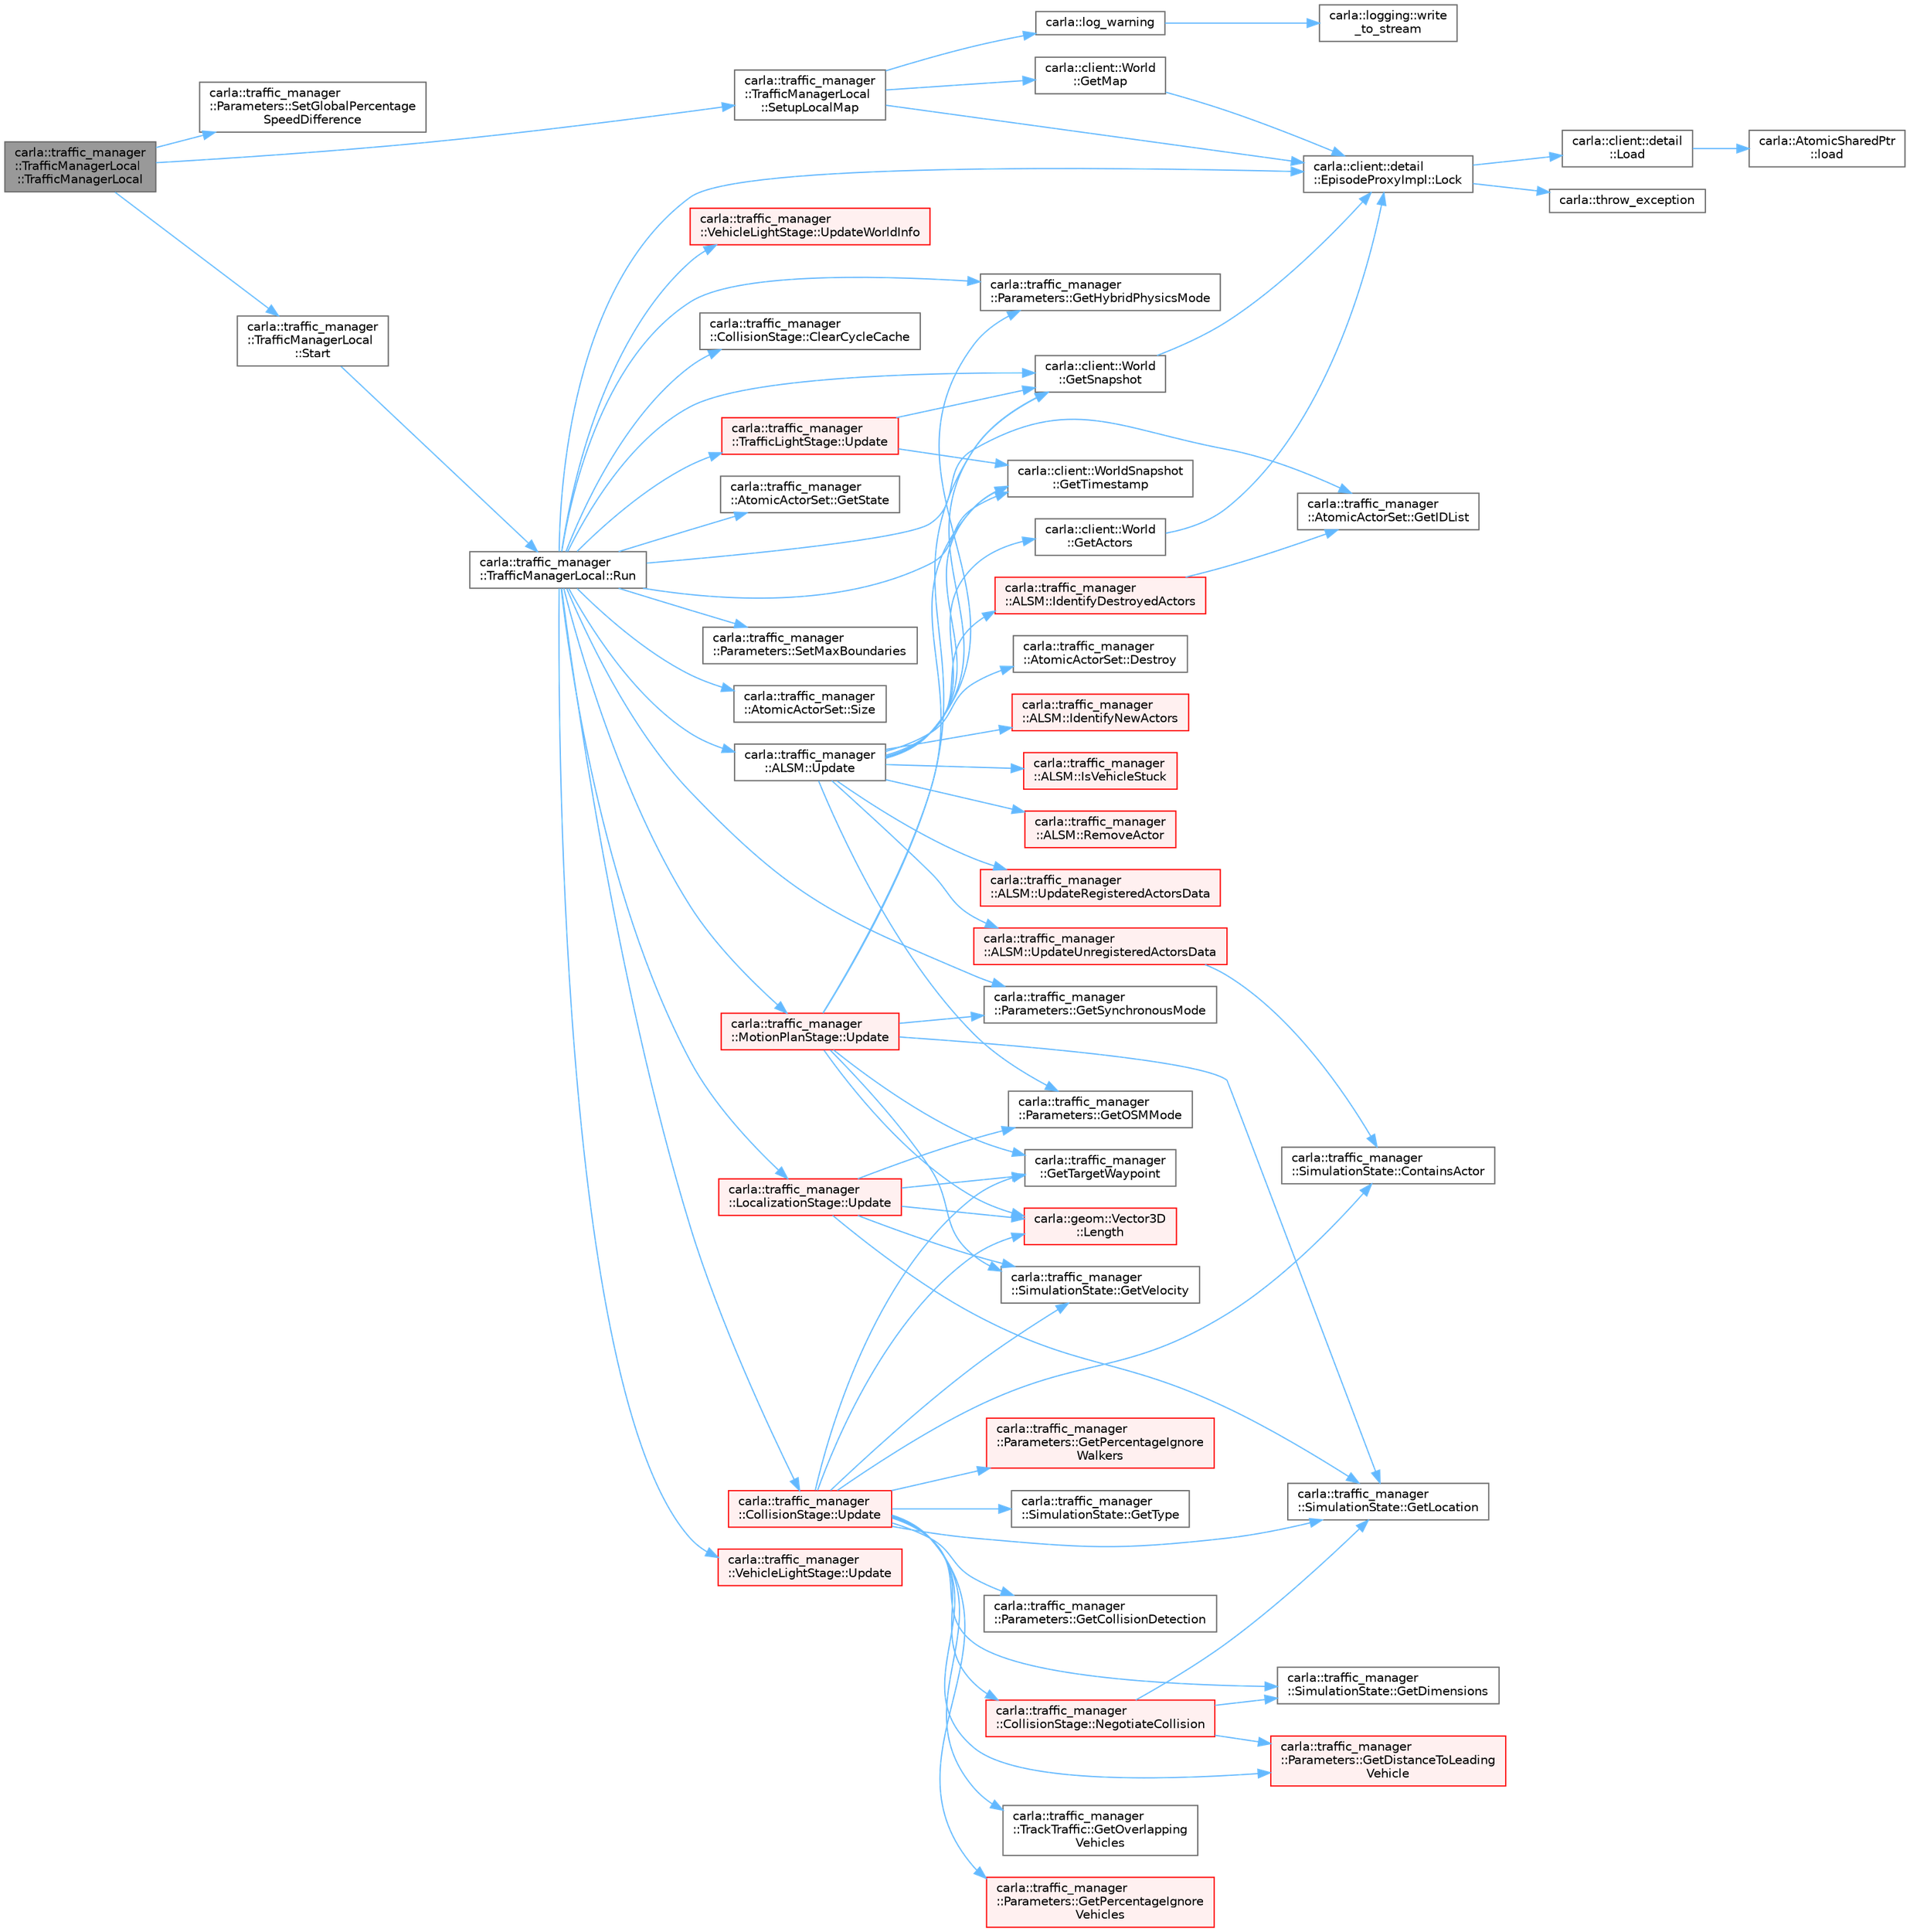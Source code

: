 digraph "carla::traffic_manager::TrafficManagerLocal::TrafficManagerLocal"
{
 // INTERACTIVE_SVG=YES
 // LATEX_PDF_SIZE
  bgcolor="transparent";
  edge [fontname=Helvetica,fontsize=10,labelfontname=Helvetica,labelfontsize=10];
  node [fontname=Helvetica,fontsize=10,shape=box,height=0.2,width=0.4];
  rankdir="LR";
  Node1 [id="Node000001",label="carla::traffic_manager\l::TrafficManagerLocal\l::TrafficManagerLocal",height=0.2,width=0.4,color="gray40", fillcolor="grey60", style="filled", fontcolor="black",tooltip="Private constructor for singleton lifecycle management."];
  Node1 -> Node2 [id="edge1_Node000001_Node000002",color="steelblue1",style="solid",tooltip=" "];
  Node2 [id="Node000002",label="carla::traffic_manager\l::Parameters::SetGlobalPercentage\lSpeedDifference",height=0.2,width=0.4,color="grey40", fillcolor="white", style="filled",URL="$d6/ddb/classcarla_1_1traffic__manager_1_1Parameters.html#abc8b695acbbdbe53f68b14212a8ca961",tooltip="Set a global % decrease in velocity with respect to the speed limit."];
  Node1 -> Node3 [id="edge2_Node000001_Node000003",color="steelblue1",style="solid",tooltip=" "];
  Node3 [id="Node000003",label="carla::traffic_manager\l::TrafficManagerLocal\l::SetupLocalMap",height=0.2,width=0.4,color="grey40", fillcolor="white", style="filled",URL="$da/d0f/classcarla_1_1traffic__manager_1_1TrafficManagerLocal.html#a1f4a6c4d8eb4de7d68c742fa5496919a",tooltip="Method to setup InMemoryMap."];
  Node3 -> Node4 [id="edge3_Node000003_Node000004",color="steelblue1",style="solid",tooltip=" "];
  Node4 [id="Node000004",label="carla::client::World\l::GetMap",height=0.2,width=0.4,color="grey40", fillcolor="white", style="filled",URL="$db/d1f/classcarla_1_1client_1_1World.html#a90f244a1df3efaa63331813736a199a6",tooltip="Return the map that describes this world."];
  Node4 -> Node5 [id="edge4_Node000004_Node000005",color="steelblue1",style="solid",tooltip=" "];
  Node5 [id="Node000005",label="carla::client::detail\l::EpisodeProxyImpl::Lock",height=0.2,width=0.4,color="grey40", fillcolor="white", style="filled",URL="$d1/dd3/classcarla_1_1client_1_1detail_1_1EpisodeProxyImpl.html#aaca857645fbeb6546b4a03a663bb65af",tooltip="Same as TryLock but never return nullptr."];
  Node5 -> Node6 [id="edge5_Node000005_Node000006",color="steelblue1",style="solid",tooltip=" "];
  Node6 [id="Node000006",label="carla::client::detail\l::Load",height=0.2,width=0.4,color="grey40", fillcolor="white", style="filled",URL="$d8/dcd/namespacecarla_1_1client_1_1detail.html#aa47f72a521d97fe3574a56e808b509d8",tooltip=" "];
  Node6 -> Node7 [id="edge6_Node000006_Node000007",color="steelblue1",style="solid",tooltip=" "];
  Node7 [id="Node000007",label="carla::AtomicSharedPtr\l::load",height=0.2,width=0.4,color="grey40", fillcolor="white", style="filled",URL="$d2/dcf/classcarla_1_1AtomicSharedPtr.html#a7bb0b8af178b36c923fedac384b3aad4",tooltip=" "];
  Node5 -> Node8 [id="edge7_Node000005_Node000008",color="steelblue1",style="solid",tooltip=" "];
  Node8 [id="Node000008",label="carla::throw_exception",height=0.2,width=0.4,color="grey40", fillcolor="white", style="filled",URL="$d9/d36/namespacecarla.html#a23602ab663165210a7757d6108f6b3cd",tooltip=" "];
  Node3 -> Node5 [id="edge8_Node000003_Node000005",color="steelblue1",style="solid",tooltip=" "];
  Node3 -> Node9 [id="edge9_Node000003_Node000009",color="steelblue1",style="solid",tooltip=" "];
  Node9 [id="Node000009",label="carla::log_warning",height=0.2,width=0.4,color="grey40", fillcolor="white", style="filled",URL="$d9/d36/namespacecarla.html#aca0bf2b2b37178b5e39c9bdbb5fadeb6",tooltip=" "];
  Node9 -> Node10 [id="edge10_Node000009_Node000010",color="steelblue1",style="solid",tooltip=" "];
  Node10 [id="Node000010",label="carla::logging::write\l_to_stream",height=0.2,width=0.4,color="grey40", fillcolor="white", style="filled",URL="$d2/d8c/namespacecarla_1_1logging.html#a4193666236852fb6a6977299a31445d8",tooltip=" "];
  Node1 -> Node11 [id="edge11_Node000001_Node000011",color="steelblue1",style="solid",tooltip=" "];
  Node11 [id="Node000011",label="carla::traffic_manager\l::TrafficManagerLocal\l::Start",height=0.2,width=0.4,color="grey40", fillcolor="white", style="filled",URL="$da/d0f/classcarla_1_1traffic__manager_1_1TrafficManagerLocal.html#a1ffbdb0bed64f385437d2820a90286d0",tooltip="To start the TrafficManager."];
  Node11 -> Node12 [id="edge12_Node000011_Node000012",color="steelblue1",style="solid",tooltip=" "];
  Node12 [id="Node000012",label="carla::traffic_manager\l::TrafficManagerLocal::Run",height=0.2,width=0.4,color="grey40", fillcolor="white", style="filled",URL="$da/d0f/classcarla_1_1traffic__manager_1_1TrafficManagerLocal.html#a6d67cce3d0e5a48056645270364fe637",tooltip="Initiates thread to run the TrafficManager sequentially."];
  Node12 -> Node13 [id="edge13_Node000012_Node000013",color="steelblue1",style="solid",tooltip=" "];
  Node13 [id="Node000013",label="carla::traffic_manager\l::CollisionStage::ClearCycleCache",height=0.2,width=0.4,color="grey40", fillcolor="white", style="filled",URL="$d1/d26/classcarla_1_1traffic__manager_1_1CollisionStage.html#a56083dd08a37d714b053afe83117e396",tooltip=" "];
  Node12 -> Node14 [id="edge14_Node000012_Node000014",color="steelblue1",style="solid",tooltip=" "];
  Node14 [id="Node000014",label="carla::traffic_manager\l::Parameters::GetHybridPhysicsMode",height=0.2,width=0.4,color="grey40", fillcolor="white", style="filled",URL="$d6/ddb/classcarla_1_1traffic__manager_1_1Parameters.html#ae568df23309a6ddebb42331bdbeef73b",tooltip="Method to retrieve hybrid physics mode."];
  Node12 -> Node15 [id="edge15_Node000012_Node000015",color="steelblue1",style="solid",tooltip=" "];
  Node15 [id="Node000015",label="carla::traffic_manager\l::AtomicActorSet::GetIDList",height=0.2,width=0.4,color="grey40", fillcolor="white", style="filled",URL="$d6/d8c/classcarla_1_1traffic__manager_1_1AtomicActorSet.html#a3e33d35c4c1afe440ecbbe052d04648b",tooltip=" "];
  Node12 -> Node16 [id="edge16_Node000012_Node000016",color="steelblue1",style="solid",tooltip=" "];
  Node16 [id="Node000016",label="carla::client::World\l::GetSnapshot",height=0.2,width=0.4,color="grey40", fillcolor="white", style="filled",URL="$db/d1f/classcarla_1_1client_1_1World.html#a259343e4a40aba854336762e415a4397",tooltip="Return a snapshot of the world at this moment."];
  Node16 -> Node5 [id="edge17_Node000016_Node000005",color="steelblue1",style="solid",tooltip=" "];
  Node12 -> Node17 [id="edge18_Node000012_Node000017",color="steelblue1",style="solid",tooltip=" "];
  Node17 [id="Node000017",label="carla::traffic_manager\l::AtomicActorSet::GetState",height=0.2,width=0.4,color="grey40", fillcolor="white", style="filled",URL="$d6/d8c/classcarla_1_1traffic__manager_1_1AtomicActorSet.html#ab59d429b7bfffa98a5953b56e6b0244e",tooltip=" "];
  Node12 -> Node18 [id="edge19_Node000012_Node000018",color="steelblue1",style="solid",tooltip=" "];
  Node18 [id="Node000018",label="carla::traffic_manager\l::Parameters::GetSynchronousMode",height=0.2,width=0.4,color="grey40", fillcolor="white", style="filled",URL="$d6/ddb/classcarla_1_1traffic__manager_1_1Parameters.html#ab9c3b8926edbad39793deed0e0a0b83c",tooltip="Method to get synchronous mode."];
  Node12 -> Node19 [id="edge20_Node000012_Node000019",color="steelblue1",style="solid",tooltip=" "];
  Node19 [id="Node000019",label="carla::client::WorldSnapshot\l::GetTimestamp",height=0.2,width=0.4,color="grey40", fillcolor="white", style="filled",URL="$d4/dc6/classcarla_1_1client_1_1WorldSnapshot.html#a52ead59d048a20a519b7c78519648c4f",tooltip="Get timestamp of this snapshot."];
  Node12 -> Node5 [id="edge21_Node000012_Node000005",color="steelblue1",style="solid",tooltip=" "];
  Node12 -> Node20 [id="edge22_Node000012_Node000020",color="steelblue1",style="solid",tooltip=" "];
  Node20 [id="Node000020",label="carla::traffic_manager\l::Parameters::SetMaxBoundaries",height=0.2,width=0.4,color="grey40", fillcolor="white", style="filled",URL="$d6/ddb/classcarla_1_1traffic__manager_1_1Parameters.html#a92a6013f86dd02abcbf78a06842deb1e",tooltip="Method to set limits for boundaries when respawning vehicles."];
  Node12 -> Node21 [id="edge23_Node000012_Node000021",color="steelblue1",style="solid",tooltip=" "];
  Node21 [id="Node000021",label="carla::traffic_manager\l::AtomicActorSet::Size",height=0.2,width=0.4,color="grey40", fillcolor="white", style="filled",URL="$d6/d8c/classcarla_1_1traffic__manager_1_1AtomicActorSet.html#ad7b8a1eea19ca801a6d860d2e7c4e723",tooltip=" "];
  Node12 -> Node22 [id="edge24_Node000012_Node000022",color="steelblue1",style="solid",tooltip=" "];
  Node22 [id="Node000022",label="carla::traffic_manager\l::ALSM::Update",height=0.2,width=0.4,color="grey40", fillcolor="white", style="filled",URL="$d2/d75/classcarla_1_1traffic__manager_1_1ALSM.html#a0a506446f6810014b6da12d0dcba0748",tooltip=" "];
  Node22 -> Node23 [id="edge25_Node000022_Node000023",color="steelblue1",style="solid",tooltip=" "];
  Node23 [id="Node000023",label="carla::traffic_manager\l::AtomicActorSet::Destroy",height=0.2,width=0.4,color="grey40", fillcolor="white", style="filled",URL="$d6/d8c/classcarla_1_1traffic__manager_1_1AtomicActorSet.html#a2d1ebadba4b9df27347f89c92d9ad3e0",tooltip=" "];
  Node22 -> Node24 [id="edge26_Node000022_Node000024",color="steelblue1",style="solid",tooltip=" "];
  Node24 [id="Node000024",label="carla::client::World\l::GetActors",height=0.2,width=0.4,color="grey40", fillcolor="white", style="filled",URL="$db/d1f/classcarla_1_1client_1_1World.html#a04a22f65ea5ccd3e93b833503dda6d65",tooltip="Return a list with all the actors currently present in the world."];
  Node24 -> Node5 [id="edge27_Node000024_Node000005",color="steelblue1",style="solid",tooltip=" "];
  Node22 -> Node14 [id="edge28_Node000022_Node000014",color="steelblue1",style="solid",tooltip=" "];
  Node22 -> Node25 [id="edge29_Node000022_Node000025",color="steelblue1",style="solid",tooltip=" "];
  Node25 [id="Node000025",label="carla::traffic_manager\l::Parameters::GetOSMMode",height=0.2,width=0.4,color="grey40", fillcolor="white", style="filled",URL="$d6/ddb/classcarla_1_1traffic__manager_1_1Parameters.html#a471d15917c1e5a13fbdf2a6787443c1d",tooltip="Method to get Open Street Map mode."];
  Node22 -> Node16 [id="edge30_Node000022_Node000016",color="steelblue1",style="solid",tooltip=" "];
  Node22 -> Node19 [id="edge31_Node000022_Node000019",color="steelblue1",style="solid",tooltip=" "];
  Node22 -> Node26 [id="edge32_Node000022_Node000026",color="steelblue1",style="solid",tooltip=" "];
  Node26 [id="Node000026",label="carla::traffic_manager\l::ALSM::IdentifyDestroyedActors",height=0.2,width=0.4,color="red", fillcolor="#FFF0F0", style="filled",URL="$d2/d75/classcarla_1_1traffic__manager_1_1ALSM.html#aef2962d7072799f698d3bd725f8e713f",tooltip=" "];
  Node26 -> Node15 [id="edge33_Node000026_Node000015",color="steelblue1",style="solid",tooltip=" "];
  Node22 -> Node28 [id="edge34_Node000022_Node000028",color="steelblue1",style="solid",tooltip=" "];
  Node28 [id="Node000028",label="carla::traffic_manager\l::ALSM::IdentifyNewActors",height=0.2,width=0.4,color="red", fillcolor="#FFF0F0", style="filled",URL="$d2/d75/classcarla_1_1traffic__manager_1_1ALSM.html#a2bcfbcb3a48589c581f457d4dc4b4095",tooltip=" "];
  Node22 -> Node29 [id="edge35_Node000022_Node000029",color="steelblue1",style="solid",tooltip=" "];
  Node29 [id="Node000029",label="carla::traffic_manager\l::ALSM::IsVehicleStuck",height=0.2,width=0.4,color="red", fillcolor="#FFF0F0", style="filled",URL="$d2/d75/classcarla_1_1traffic__manager_1_1ALSM.html#a8960baa40ebe29297764a3418a7c83f9",tooltip=" "];
  Node22 -> Node31 [id="edge36_Node000022_Node000031",color="steelblue1",style="solid",tooltip=" "];
  Node31 [id="Node000031",label="carla::traffic_manager\l::ALSM::RemoveActor",height=0.2,width=0.4,color="red", fillcolor="#FFF0F0", style="filled",URL="$d2/d75/classcarla_1_1traffic__manager_1_1ALSM.html#a33160b538ce38f9ec4a0942f9fa53d86",tooltip=" "];
  Node22 -> Node41 [id="edge37_Node000022_Node000041",color="steelblue1",style="solid",tooltip=" "];
  Node41 [id="Node000041",label="carla::traffic_manager\l::ALSM::UpdateRegisteredActorsData",height=0.2,width=0.4,color="red", fillcolor="#FFF0F0", style="filled",URL="$d2/d75/classcarla_1_1traffic__manager_1_1ALSM.html#ad15f10c71f3da095c15de0aab2c4462d",tooltip=" "];
  Node22 -> Node57 [id="edge38_Node000022_Node000057",color="steelblue1",style="solid",tooltip=" "];
  Node57 [id="Node000057",label="carla::traffic_manager\l::ALSM::UpdateUnregisteredActorsData",height=0.2,width=0.4,color="red", fillcolor="#FFF0F0", style="filled",URL="$d2/d75/classcarla_1_1traffic__manager_1_1ALSM.html#ab2987ec9734853767e94428fd78421e7",tooltip=" "];
  Node57 -> Node48 [id="edge39_Node000057_Node000048",color="steelblue1",style="solid",tooltip=" "];
  Node48 [id="Node000048",label="carla::traffic_manager\l::SimulationState::ContainsActor",height=0.2,width=0.4,color="grey40", fillcolor="white", style="filled",URL="$d9/d2b/classcarla_1_1traffic__manager_1_1SimulationState.html#a5755ec593372450d03d5f62f3e082a9c",tooltip=" "];
  Node12 -> Node60 [id="edge40_Node000012_Node000060",color="steelblue1",style="solid",tooltip=" "];
  Node60 [id="Node000060",label="carla::traffic_manager\l::CollisionStage::Update",height=0.2,width=0.4,color="red", fillcolor="#FFF0F0", style="filled",URL="$d1/d26/classcarla_1_1traffic__manager_1_1CollisionStage.html#ac446efd585519bce8de5740158758158",tooltip=" "];
  Node60 -> Node48 [id="edge41_Node000060_Node000048",color="steelblue1",style="solid",tooltip=" "];
  Node60 -> Node61 [id="edge42_Node000060_Node000061",color="steelblue1",style="solid",tooltip=" "];
  Node61 [id="Node000061",label="carla::traffic_manager\l::Parameters::GetCollisionDetection",height=0.2,width=0.4,color="grey40", fillcolor="white", style="filled",URL="$d6/ddb/classcarla_1_1traffic__manager_1_1Parameters.html#a25c5a09baf9f4a30fa7fd5da25d60924",tooltip="Method to query collision avoidance rule between a pair of vehicles."];
  Node60 -> Node62 [id="edge43_Node000060_Node000062",color="steelblue1",style="solid",tooltip=" "];
  Node62 [id="Node000062",label="carla::traffic_manager\l::SimulationState::GetDimensions",height=0.2,width=0.4,color="grey40", fillcolor="white", style="filled",URL="$d9/d2b/classcarla_1_1traffic__manager_1_1SimulationState.html#ad6ddbe9d9c32c09b56ca9ac2a0476c4f",tooltip=" "];
  Node60 -> Node63 [id="edge44_Node000060_Node000063",color="steelblue1",style="solid",tooltip=" "];
  Node63 [id="Node000063",label="carla::traffic_manager\l::Parameters::GetDistanceToLeading\lVehicle",height=0.2,width=0.4,color="red", fillcolor="#FFF0F0", style="filled",URL="$d6/ddb/classcarla_1_1traffic__manager_1_1Parameters.html#a1b869a069fdc1d76dd9e71c44b357f82",tooltip="Method to query distance to leading vehicle for a given vehicle."];
  Node60 -> Node50 [id="edge45_Node000060_Node000050",color="steelblue1",style="solid",tooltip=" "];
  Node50 [id="Node000050",label="carla::traffic_manager\l::SimulationState::GetLocation",height=0.2,width=0.4,color="grey40", fillcolor="white", style="filled",URL="$d9/d2b/classcarla_1_1traffic__manager_1_1SimulationState.html#a59ede59f9972bf3dd9fc2c4b6b1e8233",tooltip=" "];
  Node60 -> Node66 [id="edge46_Node000060_Node000066",color="steelblue1",style="solid",tooltip=" "];
  Node66 [id="Node000066",label="carla::traffic_manager\l::TrackTraffic::GetOverlapping\lVehicles",height=0.2,width=0.4,color="grey40", fillcolor="white", style="filled",URL="$d2/d36/classcarla_1_1traffic__manager_1_1TrackTraffic.html#a856482783656c84dc63362a947b91216",tooltip=" "];
  Node60 -> Node67 [id="edge47_Node000060_Node000067",color="steelblue1",style="solid",tooltip=" "];
  Node67 [id="Node000067",label="carla::traffic_manager\l::Parameters::GetPercentageIgnore\lVehicles",height=0.2,width=0.4,color="red", fillcolor="#FFF0F0", style="filled",URL="$d6/ddb/classcarla_1_1traffic__manager_1_1Parameters.html#ab060c8e12953602f6f9aee02b323b852",tooltip="Method to get % to ignore any vehicle."];
  Node60 -> Node68 [id="edge48_Node000060_Node000068",color="steelblue1",style="solid",tooltip=" "];
  Node68 [id="Node000068",label="carla::traffic_manager\l::Parameters::GetPercentageIgnore\lWalkers",height=0.2,width=0.4,color="red", fillcolor="#FFF0F0", style="filled",URL="$d6/ddb/classcarla_1_1traffic__manager_1_1Parameters.html#a0930b4ee148cdbbf5360e143a30fbd6f",tooltip="Method to get % to ignore any walker."];
  Node60 -> Node69 [id="edge49_Node000060_Node000069",color="steelblue1",style="solid",tooltip=" "];
  Node69 [id="Node000069",label="carla::traffic_manager\l::GetTargetWaypoint",height=0.2,width=0.4,color="grey40", fillcolor="white", style="filled",URL="$d0/db7/namespacecarla_1_1traffic__manager.html#aa6a228c96ec5c8ff54d8f49f4bb294d8",tooltip=" "];
  Node60 -> Node70 [id="edge50_Node000060_Node000070",color="steelblue1",style="solid",tooltip=" "];
  Node70 [id="Node000070",label="carla::traffic_manager\l::SimulationState::GetType",height=0.2,width=0.4,color="grey40", fillcolor="white", style="filled",URL="$d9/d2b/classcarla_1_1traffic__manager_1_1SimulationState.html#acc21d48ec73259ee9d8ee445a1e9f2dc",tooltip=" "];
  Node60 -> Node51 [id="edge51_Node000060_Node000051",color="steelblue1",style="solid",tooltip=" "];
  Node51 [id="Node000051",label="carla::traffic_manager\l::SimulationState::GetVelocity",height=0.2,width=0.4,color="grey40", fillcolor="white", style="filled",URL="$d9/d2b/classcarla_1_1traffic__manager_1_1SimulationState.html#aba3bd1759653ecc9f95629de0a2beadd",tooltip=" "];
  Node60 -> Node71 [id="edge52_Node000060_Node000071",color="steelblue1",style="solid",tooltip=" "];
  Node71 [id="Node000071",label="carla::geom::Vector3D\l::Length",height=0.2,width=0.4,color="red", fillcolor="#FFF0F0", style="filled",URL="$d9/dfe/classcarla_1_1geom_1_1Vector3D.html#aaa4bec48ae0734cca2c027df30ea6b34",tooltip=" "];
  Node60 -> Node72 [id="edge53_Node000060_Node000072",color="steelblue1",style="solid",tooltip=" "];
  Node72 [id="Node000072",label="carla::traffic_manager\l::CollisionStage::NegotiateCollision",height=0.2,width=0.4,color="red", fillcolor="#FFF0F0", style="filled",URL="$d1/d26/classcarla_1_1traffic__manager_1_1CollisionStage.html#af9c0740908fbcb2f077fb513224b2b4e",tooltip=" "];
  Node72 -> Node62 [id="edge54_Node000072_Node000062",color="steelblue1",style="solid",tooltip=" "];
  Node72 -> Node63 [id="edge55_Node000072_Node000063",color="steelblue1",style="solid",tooltip=" "];
  Node72 -> Node50 [id="edge56_Node000072_Node000050",color="steelblue1",style="solid",tooltip=" "];
  Node12 -> Node82 [id="edge57_Node000012_Node000082",color="steelblue1",style="solid",tooltip=" "];
  Node82 [id="Node000082",label="carla::traffic_manager\l::LocalizationStage::Update",height=0.2,width=0.4,color="red", fillcolor="#FFF0F0", style="filled",URL="$d6/da2/classcarla_1_1traffic__manager_1_1LocalizationStage.html#acf066b922ba5c21c6b6ee23d35731d91",tooltip=" "];
  Node82 -> Node50 [id="edge58_Node000082_Node000050",color="steelblue1",style="solid",tooltip=" "];
  Node82 -> Node25 [id="edge59_Node000082_Node000025",color="steelblue1",style="solid",tooltip=" "];
  Node82 -> Node69 [id="edge60_Node000082_Node000069",color="steelblue1",style="solid",tooltip=" "];
  Node82 -> Node51 [id="edge61_Node000082_Node000051",color="steelblue1",style="solid",tooltip=" "];
  Node82 -> Node71 [id="edge62_Node000082_Node000071",color="steelblue1",style="solid",tooltip=" "];
  Node12 -> Node107 [id="edge63_Node000012_Node000107",color="steelblue1",style="solid",tooltip=" "];
  Node107 [id="Node000107",label="carla::traffic_manager\l::MotionPlanStage::Update",height=0.2,width=0.4,color="red", fillcolor="#FFF0F0", style="filled",URL="$dd/df9/classcarla_1_1traffic__manager_1_1MotionPlanStage.html#a7a57d649d96daccb2e2ee9780f24c4ec",tooltip=" "];
  Node107 -> Node50 [id="edge64_Node000107_Node000050",color="steelblue1",style="solid",tooltip=" "];
  Node107 -> Node16 [id="edge65_Node000107_Node000016",color="steelblue1",style="solid",tooltip=" "];
  Node107 -> Node18 [id="edge66_Node000107_Node000018",color="steelblue1",style="solid",tooltip=" "];
  Node107 -> Node69 [id="edge67_Node000107_Node000069",color="steelblue1",style="solid",tooltip=" "];
  Node107 -> Node19 [id="edge68_Node000107_Node000019",color="steelblue1",style="solid",tooltip=" "];
  Node107 -> Node51 [id="edge69_Node000107_Node000051",color="steelblue1",style="solid",tooltip=" "];
  Node107 -> Node71 [id="edge70_Node000107_Node000071",color="steelblue1",style="solid",tooltip=" "];
  Node12 -> Node136 [id="edge71_Node000012_Node000136",color="steelblue1",style="solid",tooltip=" "];
  Node136 [id="Node000136",label="carla::traffic_manager\l::TrafficLightStage::Update",height=0.2,width=0.4,color="red", fillcolor="#FFF0F0", style="filled",URL="$d5/db3/classcarla_1_1traffic__manager_1_1TrafficLightStage.html#a3566443b6d621479786b1906f76094d4",tooltip=" "];
  Node136 -> Node16 [id="edge72_Node000136_Node000016",color="steelblue1",style="solid",tooltip=" "];
  Node136 -> Node19 [id="edge73_Node000136_Node000019",color="steelblue1",style="solid",tooltip=" "];
  Node12 -> Node142 [id="edge74_Node000012_Node000142",color="steelblue1",style="solid",tooltip=" "];
  Node142 [id="Node000142",label="carla::traffic_manager\l::VehicleLightStage::Update",height=0.2,width=0.4,color="red", fillcolor="#FFF0F0", style="filled",URL="$dd/de2/classcarla_1_1traffic__manager_1_1VehicleLightStage.html#acd3322c1515bebbc505b44490d4ffb05",tooltip=" "];
  Node12 -> Node144 [id="edge75_Node000012_Node000144",color="steelblue1",style="solid",tooltip=" "];
  Node144 [id="Node000144",label="carla::traffic_manager\l::VehicleLightStage::UpdateWorldInfo",height=0.2,width=0.4,color="red", fillcolor="#FFF0F0", style="filled",URL="$dd/de2/classcarla_1_1traffic__manager_1_1VehicleLightStage.html#a493ad231b7e1561a94a061733c00a610",tooltip=" "];
}
